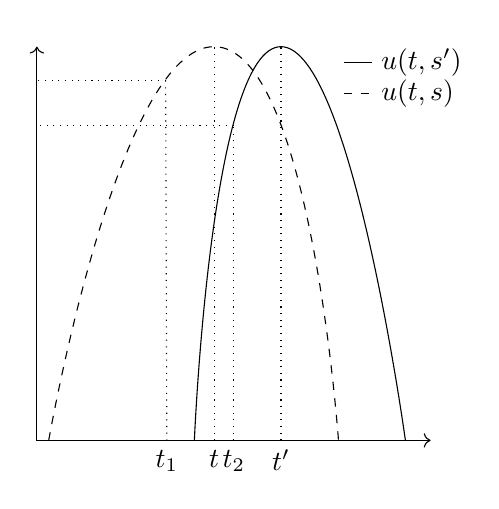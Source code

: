 \begin{tikzpicture}[scale=0.5]
	\draw[<->] (-3.5,10) node[above]{}--(-3.5,0)--(6.5,0)node[right]{};
	\draw[dashed] (4.3,8.8)--(5,8.8)node[right]{\(u(t,s)\)};
	\draw[] (4.3,9.6)--(5,9.6)node[right]{\(u(t,s')\)};
	\draw[dashed]  plot[smooth, tension=1.2] coordinates {(-3.2,0) (1,10) (4.16,0)}; \draw  plot[smooth, tension=1.2] coordinates {(0.5,	0) (2.7,10) (5.86,0)}; \draw[dotted] (2.7,0)node[below]{\(t'\)}--(2.7,10);
	\draw[dotted] (1.5,0)node[below]{\(t_2\)}--(1.5,8);
	\draw[dotted] (1,0)node[below]{\(t\)}--(1,10);
	\draw[dotted] (-0.2,0)node[below]{\( t_1\)}--(-0.23,9.15);
	\draw[dotted] (1.5,8)--(-3.5,8);
	\draw[dotted] (-0.23,9.15)--(-3.5,9.15);
\end{tikzpicture}